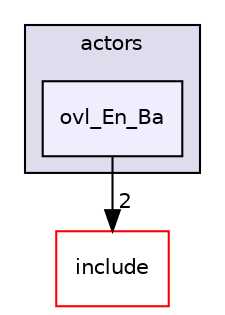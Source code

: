 digraph "src/overlays/actors/ovl_En_Ba" {
  compound=true
  node [ fontsize="10", fontname="Helvetica"];
  edge [ labelfontsize="10", labelfontname="Helvetica"];
  subgraph clusterdir_e93473484be31ce7bcb356bd643a22f8 {
    graph [ bgcolor="#ddddee", pencolor="black", label="actors" fontname="Helvetica", fontsize="10", URL="dir_e93473484be31ce7bcb356bd643a22f8.html"]
  dir_1044417c6eee7c55d29a42e69da3ff0c [shape=box, label="ovl_En_Ba", style="filled", fillcolor="#eeeeff", pencolor="black", URL="dir_1044417c6eee7c55d29a42e69da3ff0c.html"];
  }
  dir_d44c64559bbebec7f509842c48db8b23 [shape=box label="include" fillcolor="white" style="filled" color="red" URL="dir_d44c64559bbebec7f509842c48db8b23.html"];
  dir_1044417c6eee7c55d29a42e69da3ff0c->dir_d44c64559bbebec7f509842c48db8b23 [headlabel="2", labeldistance=1.5 headhref="dir_000184_000000.html"];
}
